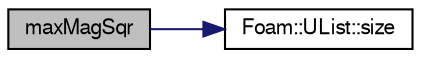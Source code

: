 digraph "maxMagSqr"
{
  bgcolor="transparent";
  edge [fontname="FreeSans",fontsize="10",labelfontname="FreeSans",labelfontsize="10"];
  node [fontname="FreeSans",fontsize="10",shape=record];
  rankdir="LR";
  Node67143 [label="maxMagSqr",height=0.2,width=0.4,color="black", fillcolor="grey75", style="filled", fontcolor="black"];
  Node67143 -> Node67144 [color="midnightblue",fontsize="10",style="solid",fontname="FreeSans"];
  Node67144 [label="Foam::UList::size",height=0.2,width=0.4,color="black",URL="$a25698.html#a47b3bf30da1eb3ab8076b5fbe00e0494",tooltip="Return the number of elements in the UList. "];
}
